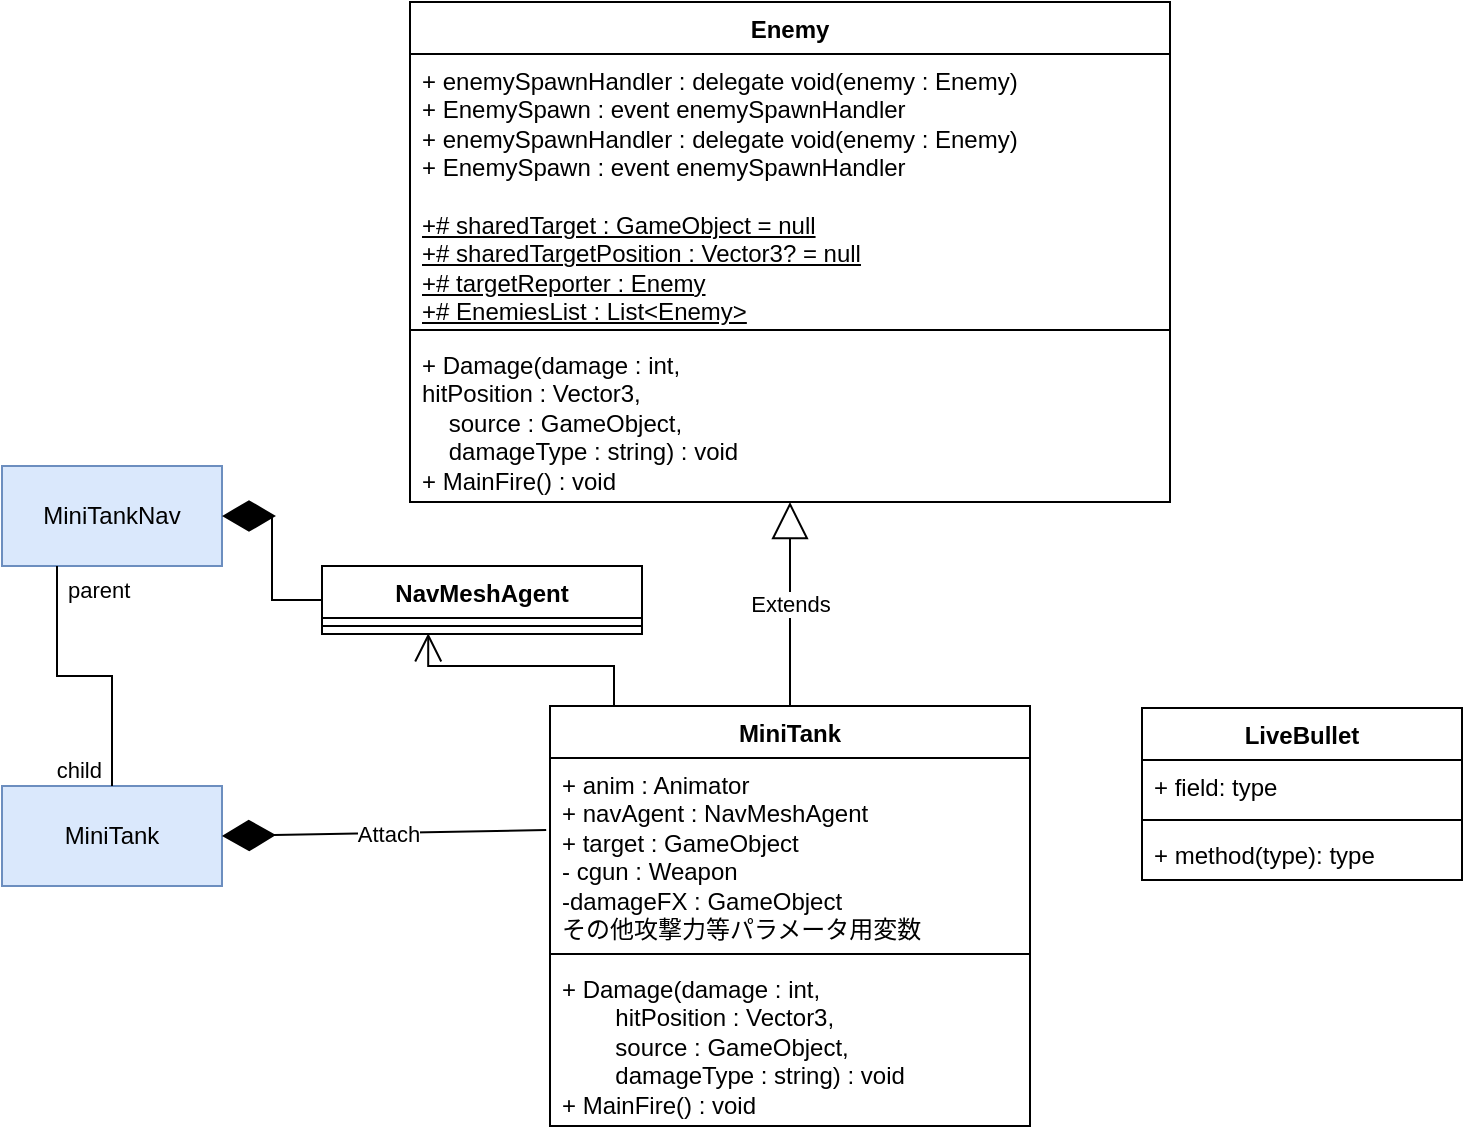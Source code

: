<mxfile version="21.7.4" type="github">
  <diagram id="C5RBs43oDa-KdzZeNtuy" name="Page-1">
    <mxGraphModel dx="1400" dy="595" grid="1" gridSize="10" guides="1" tooltips="1" connect="1" arrows="1" fold="1" page="1" pageScale="1" pageWidth="827" pageHeight="1169" math="0" shadow="0">
      <root>
        <mxCell id="WIyWlLk6GJQsqaUBKTNV-0" />
        <mxCell id="WIyWlLk6GJQsqaUBKTNV-1" parent="WIyWlLk6GJQsqaUBKTNV-0" />
        <mxCell id="yZ82sywtIwJGVjh8hd2L-15" value="Enemy" style="swimlane;fontStyle=1;align=center;verticalAlign=top;childLayout=stackLayout;horizontal=1;startSize=26;horizontalStack=0;resizeParent=1;resizeParentMax=0;resizeLast=0;collapsible=1;marginBottom=0;whiteSpace=wrap;html=1;" vertex="1" parent="WIyWlLk6GJQsqaUBKTNV-1">
          <mxGeometry x="224" y="8" width="380" height="250" as="geometry" />
        </mxCell>
        <mxCell id="yZ82sywtIwJGVjh8hd2L-16" value="+ enemySpawnHandler : delegate void(enemy : Enemy)&lt;br&gt;+ EnemySpawn : event enemySpawnHandler&lt;br&gt;+ enemySpawnHandler : delegate void(enemy : Enemy)&lt;br style=&quot;border-color: var(--border-color);&quot;&gt;+ EnemySpawn : event enemySpawnHandler&lt;br&gt;&lt;br&gt;&lt;u&gt;+# sharedTarget : GameObject = null&lt;br&gt;+# sharedTargetPosition : Vector3? = null&lt;br&gt;+# targetReporter : Enemy&lt;br&gt;+# EnemiesList : List&amp;lt;Enemy&amp;gt;&lt;/u&gt;" style="text;strokeColor=none;fillColor=none;align=left;verticalAlign=top;spacingLeft=4;spacingRight=4;overflow=hidden;rotatable=0;points=[[0,0.5],[1,0.5]];portConstraint=eastwest;whiteSpace=wrap;html=1;" vertex="1" parent="yZ82sywtIwJGVjh8hd2L-15">
          <mxGeometry y="26" width="380" height="134" as="geometry" />
        </mxCell>
        <mxCell id="yZ82sywtIwJGVjh8hd2L-17" value="" style="line;strokeWidth=1;fillColor=none;align=left;verticalAlign=middle;spacingTop=-1;spacingLeft=3;spacingRight=3;rotatable=0;labelPosition=right;points=[];portConstraint=eastwest;strokeColor=inherit;" vertex="1" parent="yZ82sywtIwJGVjh8hd2L-15">
          <mxGeometry y="160" width="380" height="8" as="geometry" />
        </mxCell>
        <mxCell id="yZ82sywtIwJGVjh8hd2L-18" value="+ Damage(damage : int,&lt;br style=&quot;border-color: var(--border-color);&quot;&gt;&#x9;hitPosition&amp;nbsp;: Vector3,&lt;br style=&quot;border-color: var(--border-color);&quot;&gt;&lt;span style=&quot;border-color: var(--border-color);&quot;&gt;&lt;span style=&quot;white-space: pre;&quot;&gt;&amp;nbsp;&amp;nbsp;&amp;nbsp;&amp;nbsp;&lt;/span&gt;&lt;/span&gt;source : GameObject,&lt;br style=&quot;border-color: var(--border-color);&quot;&gt;&lt;span style=&quot;border-color: var(--border-color);&quot;&gt;&lt;span style=&quot;white-space: pre;&quot;&gt;&amp;nbsp;&amp;nbsp;&amp;nbsp;&amp;nbsp;&lt;/span&gt;&lt;/span&gt;damageType : string) : void&lt;br style=&quot;border-color: var(--border-color);&quot;&gt;+ MainFire() : void" style="text;strokeColor=none;fillColor=none;align=left;verticalAlign=top;spacingLeft=4;spacingRight=4;overflow=hidden;rotatable=0;points=[[0,0.5],[1,0.5]];portConstraint=eastwest;whiteSpace=wrap;html=1;" vertex="1" parent="yZ82sywtIwJGVjh8hd2L-15">
          <mxGeometry y="168" width="380" height="82" as="geometry" />
        </mxCell>
        <mxCell id="yZ82sywtIwJGVjh8hd2L-0" value="MiniTank" style="swimlane;fontStyle=1;align=center;verticalAlign=top;childLayout=stackLayout;horizontal=1;startSize=26;horizontalStack=0;resizeParent=1;resizeParentMax=0;resizeLast=0;collapsible=1;marginBottom=0;whiteSpace=wrap;html=1;" vertex="1" parent="WIyWlLk6GJQsqaUBKTNV-1">
          <mxGeometry x="294" y="360" width="240" height="210" as="geometry" />
        </mxCell>
        <mxCell id="yZ82sywtIwJGVjh8hd2L-1" value="+ anim : Animator&lt;br&gt;+ navAgent : NavMeshAgent&lt;br&gt;+ target : GameObject&lt;br&gt;- cgun : Weapon&lt;br&gt;-damageFX : GameObject&lt;br&gt;その他攻撃力等パラメータ用変数" style="text;strokeColor=none;fillColor=none;align=left;verticalAlign=top;spacingLeft=4;spacingRight=4;overflow=hidden;rotatable=0;points=[[0,0.5],[1,0.5]];portConstraint=eastwest;whiteSpace=wrap;html=1;" vertex="1" parent="yZ82sywtIwJGVjh8hd2L-0">
          <mxGeometry y="26" width="240" height="94" as="geometry" />
        </mxCell>
        <mxCell id="yZ82sywtIwJGVjh8hd2L-2" value="" style="line;strokeWidth=1;fillColor=none;align=left;verticalAlign=middle;spacingTop=-1;spacingLeft=3;spacingRight=3;rotatable=0;labelPosition=right;points=[];portConstraint=eastwest;strokeColor=inherit;" vertex="1" parent="yZ82sywtIwJGVjh8hd2L-0">
          <mxGeometry y="120" width="240" height="8" as="geometry" />
        </mxCell>
        <mxCell id="yZ82sywtIwJGVjh8hd2L-3" value="+ Damage(damage : int,&lt;br&gt;&lt;span style=&quot;white-space: pre;&quot;&gt;&#x9;&lt;/span&gt;hitPosition&amp;nbsp;: Vector3,&lt;br&gt;&lt;span style=&quot;white-space: pre;&quot;&gt;&#x9;&lt;/span&gt;source : GameObject,&lt;br&gt;&lt;span style=&quot;white-space: pre;&quot;&gt;&#x9;&lt;/span&gt;damageType : string) : void&lt;br&gt;+ MainFire() : void" style="text;strokeColor=none;fillColor=none;align=left;verticalAlign=top;spacingLeft=4;spacingRight=4;overflow=hidden;rotatable=0;points=[[0,0.5],[1,0.5]];portConstraint=eastwest;whiteSpace=wrap;html=1;" vertex="1" parent="yZ82sywtIwJGVjh8hd2L-0">
          <mxGeometry y="128" width="240" height="82" as="geometry" />
        </mxCell>
        <mxCell id="yZ82sywtIwJGVjh8hd2L-5" value="MiniTank" style="html=1;whiteSpace=wrap;fillColor=#dae8fc;strokeColor=#6c8ebf;" vertex="1" parent="WIyWlLk6GJQsqaUBKTNV-1">
          <mxGeometry x="20" y="400" width="110" height="50" as="geometry" />
        </mxCell>
        <mxCell id="yZ82sywtIwJGVjh8hd2L-6" value="MiniTankNav" style="html=1;whiteSpace=wrap;fillColor=#dae8fc;strokeColor=#6c8ebf;" vertex="1" parent="WIyWlLk6GJQsqaUBKTNV-1">
          <mxGeometry x="20" y="240" width="110" height="50" as="geometry" />
        </mxCell>
        <mxCell id="yZ82sywtIwJGVjh8hd2L-7" value="" style="endArrow=none;html=1;edgeStyle=orthogonalEdgeStyle;rounded=0;exitX=0.25;exitY=1;exitDx=0;exitDy=0;entryX=0.5;entryY=0;entryDx=0;entryDy=0;" edge="1" parent="WIyWlLk6GJQsqaUBKTNV-1" source="yZ82sywtIwJGVjh8hd2L-6" target="yZ82sywtIwJGVjh8hd2L-5">
          <mxGeometry relative="1" as="geometry">
            <mxPoint x="90" y="590" as="sourcePoint" />
            <mxPoint x="250" y="590" as="targetPoint" />
          </mxGeometry>
        </mxCell>
        <mxCell id="yZ82sywtIwJGVjh8hd2L-8" value="parent" style="edgeLabel;resizable=0;html=1;align=left;verticalAlign=bottom;" connectable="0" vertex="1" parent="yZ82sywtIwJGVjh8hd2L-7">
          <mxGeometry x="-1" relative="1" as="geometry">
            <mxPoint x="3" y="20" as="offset" />
          </mxGeometry>
        </mxCell>
        <mxCell id="yZ82sywtIwJGVjh8hd2L-9" value="child" style="edgeLabel;resizable=0;html=1;align=right;verticalAlign=bottom;" connectable="0" vertex="1" parent="yZ82sywtIwJGVjh8hd2L-7">
          <mxGeometry x="1" relative="1" as="geometry">
            <mxPoint x="-5" as="offset" />
          </mxGeometry>
        </mxCell>
        <mxCell id="yZ82sywtIwJGVjh8hd2L-10" value="Extends" style="endArrow=block;endSize=16;endFill=0;html=1;rounded=0;" edge="1" parent="WIyWlLk6GJQsqaUBKTNV-1" source="yZ82sywtIwJGVjh8hd2L-0" target="yZ82sywtIwJGVjh8hd2L-18">
          <mxGeometry width="160" relative="1" as="geometry">
            <mxPoint x="370" y="210" as="sourcePoint" />
            <mxPoint x="520" y="290" as="targetPoint" />
          </mxGeometry>
        </mxCell>
        <mxCell id="yZ82sywtIwJGVjh8hd2L-19" value="" style="endArrow=diamondThin;endFill=1;endSize=24;html=1;rounded=0;exitX=-0.008;exitY=0.383;exitDx=0;exitDy=0;entryX=1;entryY=0.5;entryDx=0;entryDy=0;exitPerimeter=0;" edge="1" parent="WIyWlLk6GJQsqaUBKTNV-1" source="yZ82sywtIwJGVjh8hd2L-1" target="yZ82sywtIwJGVjh8hd2L-5">
          <mxGeometry width="160" relative="1" as="geometry">
            <mxPoint x="130" y="490" as="sourcePoint" />
            <mxPoint x="290" y="490" as="targetPoint" />
          </mxGeometry>
        </mxCell>
        <mxCell id="yZ82sywtIwJGVjh8hd2L-20" value="Attach" style="edgeLabel;html=1;align=center;verticalAlign=middle;resizable=0;points=[];" vertex="1" connectable="0" parent="yZ82sywtIwJGVjh8hd2L-19">
          <mxGeometry x="-0.025" relative="1" as="geometry">
            <mxPoint as="offset" />
          </mxGeometry>
        </mxCell>
        <mxCell id="yZ82sywtIwJGVjh8hd2L-22" value="NavMeshAgent" style="swimlane;fontStyle=1;align=center;verticalAlign=top;childLayout=stackLayout;horizontal=1;startSize=26;horizontalStack=0;resizeParent=1;resizeParentMax=0;resizeLast=0;collapsible=1;marginBottom=0;whiteSpace=wrap;html=1;" vertex="1" parent="WIyWlLk6GJQsqaUBKTNV-1">
          <mxGeometry x="180" y="290" width="160" height="34" as="geometry" />
        </mxCell>
        <mxCell id="yZ82sywtIwJGVjh8hd2L-24" value="" style="line;strokeWidth=1;fillColor=none;align=left;verticalAlign=middle;spacingTop=-1;spacingLeft=3;spacingRight=3;rotatable=0;labelPosition=right;points=[];portConstraint=eastwest;strokeColor=inherit;" vertex="1" parent="yZ82sywtIwJGVjh8hd2L-22">
          <mxGeometry y="26" width="160" height="8" as="geometry" />
        </mxCell>
        <mxCell id="yZ82sywtIwJGVjh8hd2L-27" value="" style="endArrow=diamondThin;endFill=1;endSize=24;html=1;rounded=0;exitX=0;exitY=0.5;exitDx=0;exitDy=0;entryX=1;entryY=0.5;entryDx=0;entryDy=0;edgeStyle=orthogonalEdgeStyle;" edge="1" parent="WIyWlLk6GJQsqaUBKTNV-1" source="yZ82sywtIwJGVjh8hd2L-22" target="yZ82sywtIwJGVjh8hd2L-6">
          <mxGeometry width="160" relative="1" as="geometry">
            <mxPoint x="170" y="330" as="sourcePoint" />
            <mxPoint x="330" y="330" as="targetPoint" />
          </mxGeometry>
        </mxCell>
        <mxCell id="yZ82sywtIwJGVjh8hd2L-28" value="" style="endArrow=open;endFill=1;endSize=12;html=1;rounded=0;entryX=0.332;entryY=0.952;entryDx=0;entryDy=0;entryPerimeter=0;edgeStyle=orthogonalEdgeStyle;" edge="1" parent="WIyWlLk6GJQsqaUBKTNV-1" source="yZ82sywtIwJGVjh8hd2L-0" target="yZ82sywtIwJGVjh8hd2L-24">
          <mxGeometry width="160" relative="1" as="geometry">
            <mxPoint x="260" y="280" as="sourcePoint" />
            <mxPoint x="420" y="280" as="targetPoint" />
            <Array as="points">
              <mxPoint x="326" y="340" />
              <mxPoint x="233" y="340" />
            </Array>
          </mxGeometry>
        </mxCell>
        <mxCell id="yZ82sywtIwJGVjh8hd2L-29" value="LiveBullet" style="swimlane;fontStyle=1;align=center;verticalAlign=top;childLayout=stackLayout;horizontal=1;startSize=26;horizontalStack=0;resizeParent=1;resizeParentMax=0;resizeLast=0;collapsible=1;marginBottom=0;whiteSpace=wrap;html=1;" vertex="1" parent="WIyWlLk6GJQsqaUBKTNV-1">
          <mxGeometry x="590" y="361" width="160" height="86" as="geometry" />
        </mxCell>
        <mxCell id="yZ82sywtIwJGVjh8hd2L-30" value="+ field: type" style="text;strokeColor=none;fillColor=none;align=left;verticalAlign=top;spacingLeft=4;spacingRight=4;overflow=hidden;rotatable=0;points=[[0,0.5],[1,0.5]];portConstraint=eastwest;whiteSpace=wrap;html=1;" vertex="1" parent="yZ82sywtIwJGVjh8hd2L-29">
          <mxGeometry y="26" width="160" height="26" as="geometry" />
        </mxCell>
        <mxCell id="yZ82sywtIwJGVjh8hd2L-31" value="" style="line;strokeWidth=1;fillColor=none;align=left;verticalAlign=middle;spacingTop=-1;spacingLeft=3;spacingRight=3;rotatable=0;labelPosition=right;points=[];portConstraint=eastwest;strokeColor=inherit;" vertex="1" parent="yZ82sywtIwJGVjh8hd2L-29">
          <mxGeometry y="52" width="160" height="8" as="geometry" />
        </mxCell>
        <mxCell id="yZ82sywtIwJGVjh8hd2L-32" value="+ method(type): type" style="text;strokeColor=none;fillColor=none;align=left;verticalAlign=top;spacingLeft=4;spacingRight=4;overflow=hidden;rotatable=0;points=[[0,0.5],[1,0.5]];portConstraint=eastwest;whiteSpace=wrap;html=1;" vertex="1" parent="yZ82sywtIwJGVjh8hd2L-29">
          <mxGeometry y="60" width="160" height="26" as="geometry" />
        </mxCell>
      </root>
    </mxGraphModel>
  </diagram>
</mxfile>
